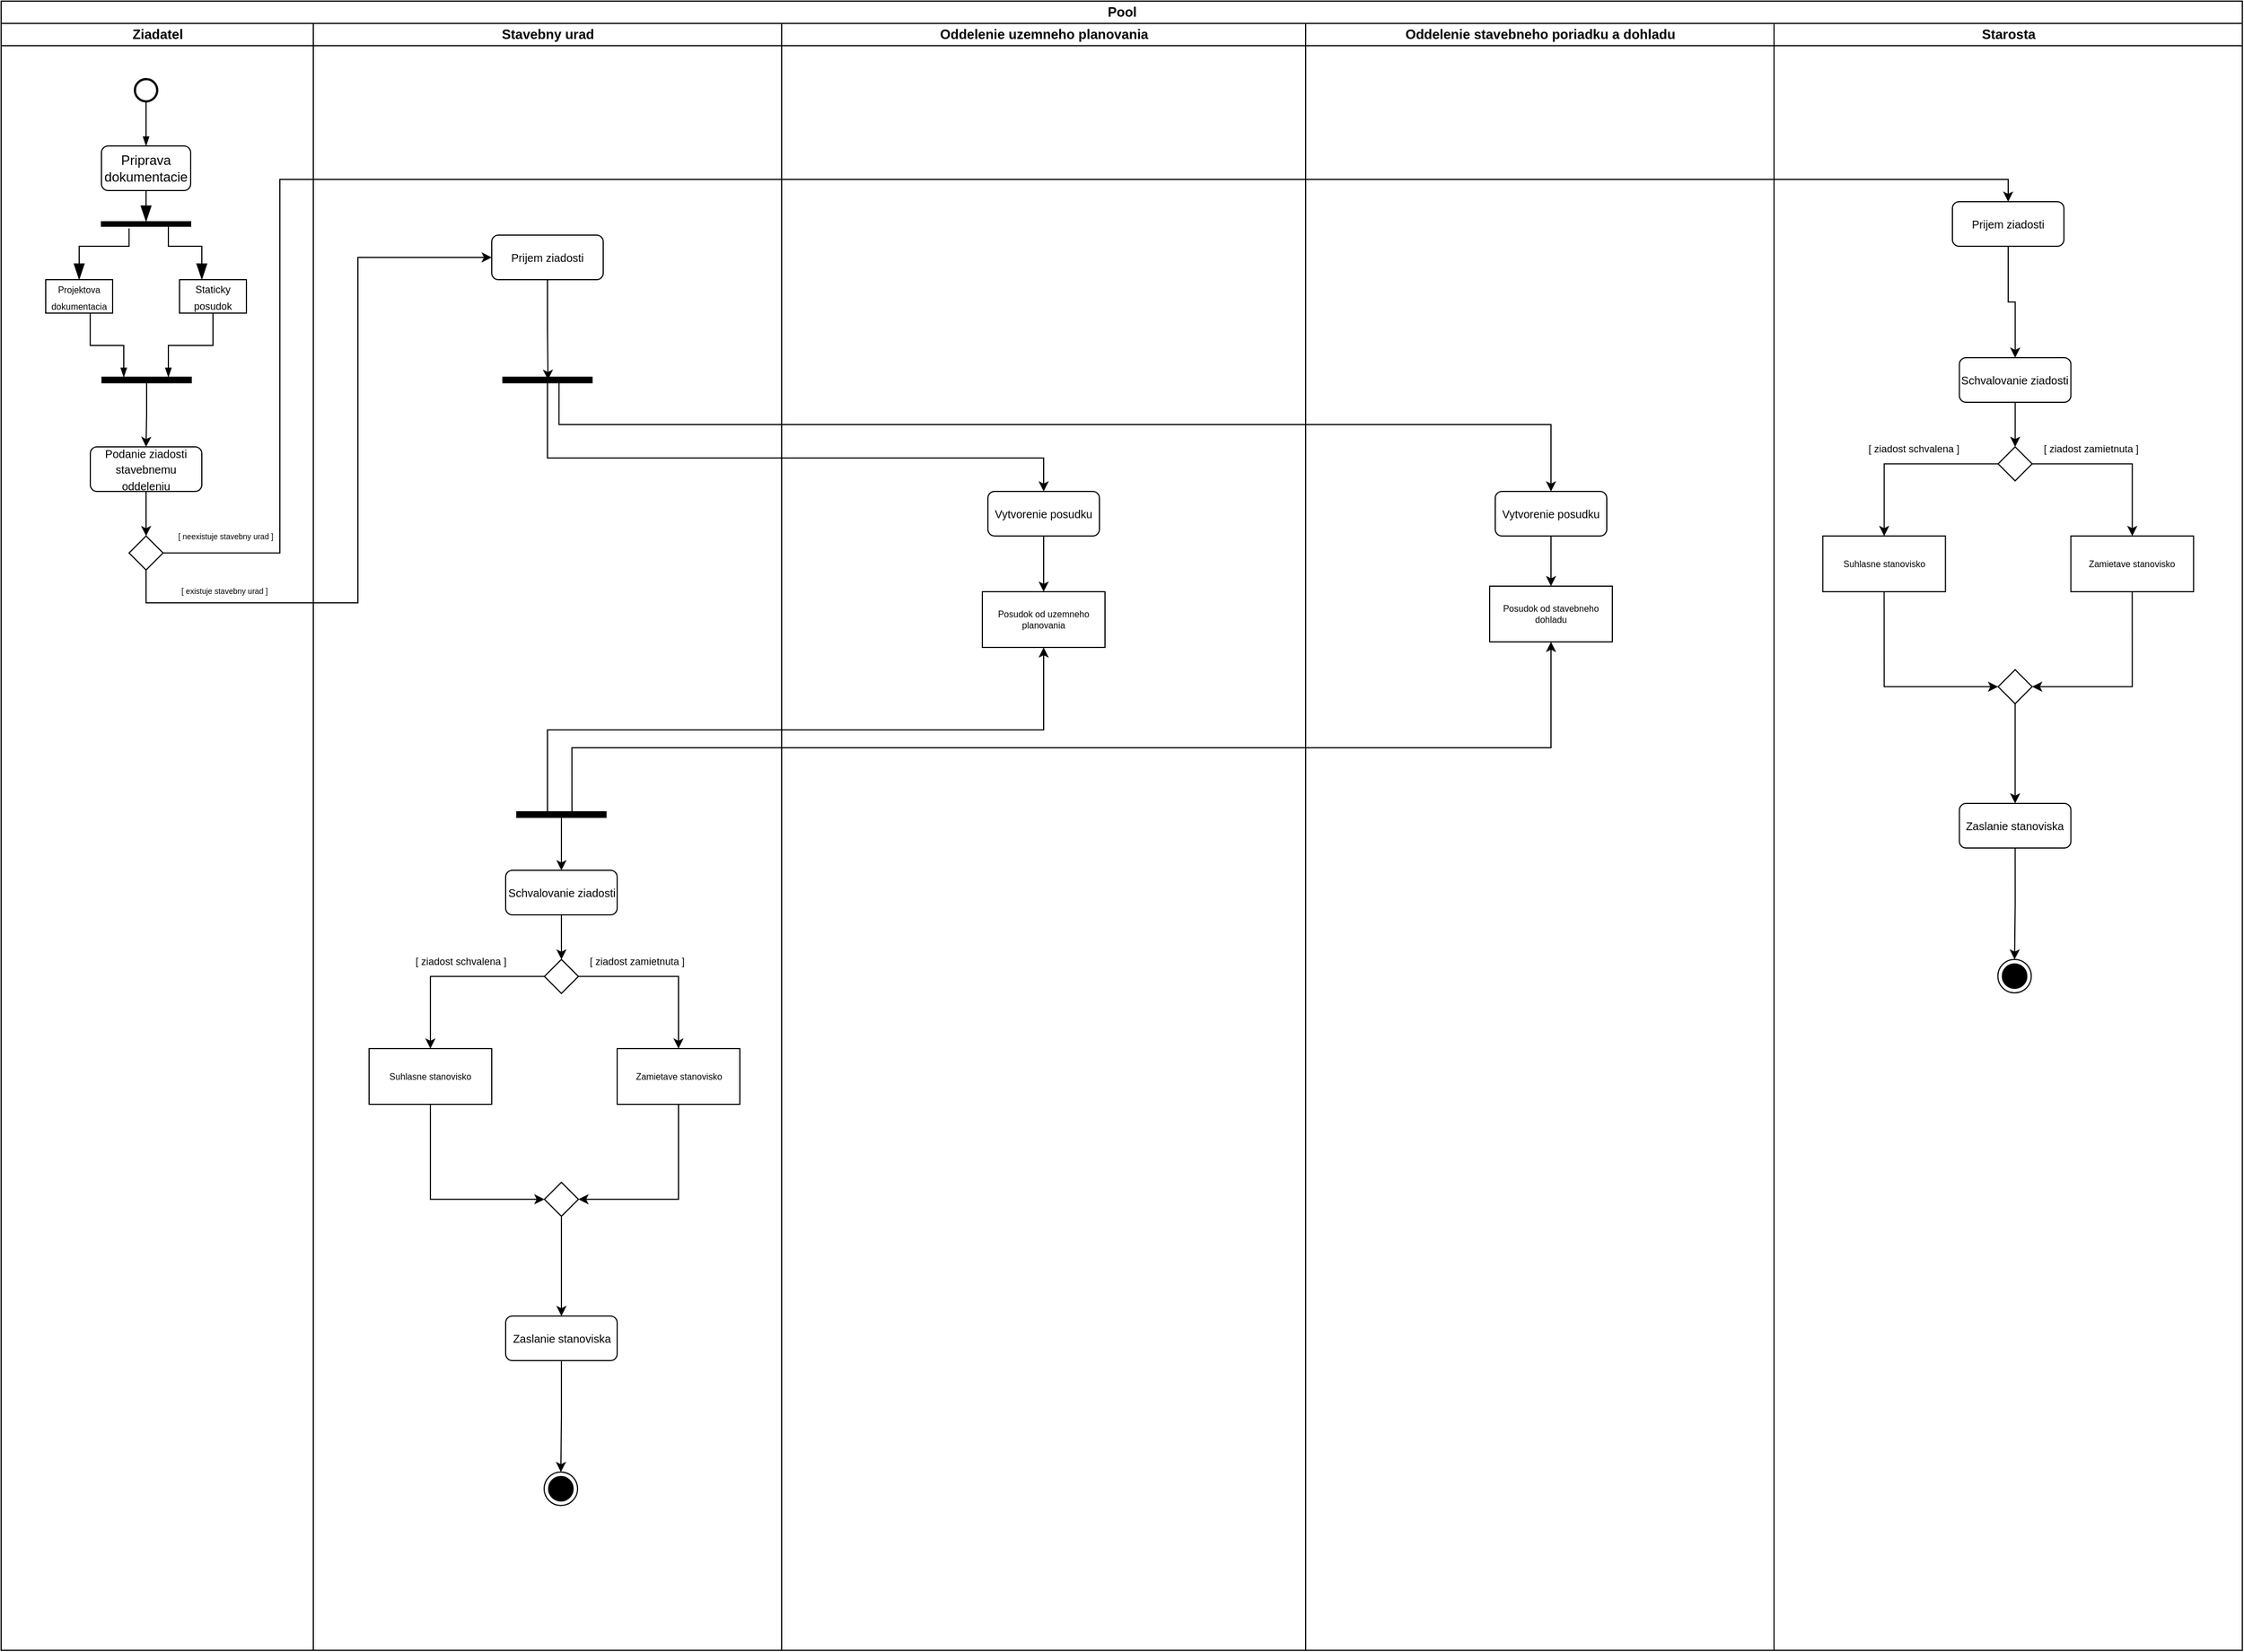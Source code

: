 <mxfile version="28.2.5">
  <diagram name="Page-1" id="DD_ySWD9dGtuHuGgC3ki">
    <mxGraphModel dx="2076" dy="1431" grid="1" gridSize="10" guides="1" tooltips="1" connect="1" arrows="1" fold="1" page="1" pageScale="1" pageWidth="2000" pageHeight="1500" math="0" shadow="0">
      <root>
        <mxCell id="0" />
        <mxCell id="1" parent="0" />
        <mxCell id="kcIOKgrJd5vK_RKIJDVl-8" value="Pool" style="swimlane;childLayout=stackLayout;resizeParent=1;resizeParentMax=0;startSize=20;html=1;" vertex="1" parent="1">
          <mxGeometry x="480" y="200" width="2010" height="1480" as="geometry" />
        </mxCell>
        <mxCell id="kcIOKgrJd5vK_RKIJDVl-9" value="Ziadatel" style="swimlane;startSize=20;html=1;" vertex="1" parent="kcIOKgrJd5vK_RKIJDVl-8">
          <mxGeometry y="20" width="280" height="1460" as="geometry" />
        </mxCell>
        <mxCell id="kcIOKgrJd5vK_RKIJDVl-12" value="" style="strokeWidth=2;html=1;shape=mxgraph.flowchart.start_2;whiteSpace=wrap;fillColor=light-dark(#FFFFFF,#000000);" vertex="1" parent="kcIOKgrJd5vK_RKIJDVl-9">
          <mxGeometry x="120" y="50" width="20" height="20" as="geometry" />
        </mxCell>
        <mxCell id="kcIOKgrJd5vK_RKIJDVl-13" value="Priprava dokumentacie" style="rounded=1;whiteSpace=wrap;html=1;" vertex="1" parent="kcIOKgrJd5vK_RKIJDVl-9">
          <mxGeometry x="90" y="110" width="80" height="40" as="geometry" />
        </mxCell>
        <mxCell id="kcIOKgrJd5vK_RKIJDVl-16" value="&lt;font style=&quot;font-size: 8px;&quot;&gt;Projektova dokumentacia&lt;/font&gt;" style="rounded=0;whiteSpace=wrap;html=1;" vertex="1" parent="kcIOKgrJd5vK_RKIJDVl-9">
          <mxGeometry x="40" y="230" width="60" height="30" as="geometry" />
        </mxCell>
        <mxCell id="kcIOKgrJd5vK_RKIJDVl-17" value="&lt;font style=&quot;font-size: 9px;&quot;&gt;Staticky posudok&lt;/font&gt;" style="rounded=0;whiteSpace=wrap;html=1;" vertex="1" parent="kcIOKgrJd5vK_RKIJDVl-9">
          <mxGeometry x="160" y="230" width="60" height="30" as="geometry" />
        </mxCell>
        <mxCell id="kcIOKgrJd5vK_RKIJDVl-18" value="" style="endArrow=blockThin;html=1;rounded=0;endFill=1;" edge="1" parent="kcIOKgrJd5vK_RKIJDVl-9" source="kcIOKgrJd5vK_RKIJDVl-12" target="kcIOKgrJd5vK_RKIJDVl-13">
          <mxGeometry width="50" height="50" relative="1" as="geometry">
            <mxPoint x="170" y="70" as="sourcePoint" />
            <mxPoint x="270" y="120" as="targetPoint" />
          </mxGeometry>
        </mxCell>
        <mxCell id="kcIOKgrJd5vK_RKIJDVl-24" value="" style="shape=rect;html=1;fillColor=strokeColor;verticalLabelPosition=bottom;verticalAlignment=top;rotation=90;strokeWidth=1;" vertex="1" parent="kcIOKgrJd5vK_RKIJDVl-9">
          <mxGeometry x="128" y="140" width="4" height="80" as="geometry" />
        </mxCell>
        <mxCell id="kcIOKgrJd5vK_RKIJDVl-29" value="" style="edgeStyle=elbowEdgeStyle;html=1;elbow=vertical;endArrow=blockThin;rounded=0;strokeWidth=1;endSize=12;exitX=1.508;exitY=0.691;exitDx=0;exitDy=0;exitPerimeter=0;endFill=1;" edge="1" source="kcIOKgrJd5vK_RKIJDVl-24" parent="kcIOKgrJd5vK_RKIJDVl-9" target="kcIOKgrJd5vK_RKIJDVl-16">
          <mxGeometry relative="1" as="geometry">
            <mxPoint x="340" y="240" as="targetPoint" />
            <mxPoint x="120" y="200" as="sourcePoint" />
            <Array as="points">
              <mxPoint x="70" y="200" />
            </Array>
          </mxGeometry>
        </mxCell>
        <mxCell id="kcIOKgrJd5vK_RKIJDVl-25" value="" style="edgeStyle=elbowEdgeStyle;html=1;elbow=horizontal;endArrow=none;rounded=0;startArrow=blockThin;strokeWidth=1;startSize=12;exitX=0;exitY=0.5;exitDx=0;exitDy=0;startFill=1;" edge="1" source="kcIOKgrJd5vK_RKIJDVl-24" parent="kcIOKgrJd5vK_RKIJDVl-9" target="kcIOKgrJd5vK_RKIJDVl-13">
          <mxGeometry relative="1" as="geometry">
            <mxPoint x="140" y="210" as="targetPoint" />
          </mxGeometry>
        </mxCell>
        <mxCell id="kcIOKgrJd5vK_RKIJDVl-28" value="" style="edgeStyle=elbowEdgeStyle;html=1;elbow=vertical;endArrow=blockThin;rounded=0;strokeWidth=1;endSize=12;exitX=0;exitY=0.25;exitDx=0;exitDy=0;endFill=1;" edge="1" source="kcIOKgrJd5vK_RKIJDVl-24" parent="kcIOKgrJd5vK_RKIJDVl-9" target="kcIOKgrJd5vK_RKIJDVl-17">
          <mxGeometry relative="1" as="geometry">
            <mxPoint x="340" y="220" as="targetPoint" />
            <mxPoint x="130" y="200" as="sourcePoint" />
            <Array as="points">
              <mxPoint x="180" y="200" />
            </Array>
          </mxGeometry>
        </mxCell>
        <mxCell id="kcIOKgrJd5vK_RKIJDVl-32" value="" style="edgeStyle=orthogonalEdgeStyle;rounded=0;orthogonalLoop=1;jettySize=auto;html=1;entryX=0.665;entryY=0.984;entryDx=0;entryDy=0;entryPerimeter=0;endArrow=none;endFill=0;startArrow=blockThin;startFill=1;" edge="1" parent="kcIOKgrJd5vK_RKIJDVl-9" source="kcIOKgrJd5vK_RKIJDVl-31" target="kcIOKgrJd5vK_RKIJDVl-16">
          <mxGeometry relative="1" as="geometry">
            <Array as="points">
              <mxPoint x="110" y="289" />
              <mxPoint x="80" y="289" />
            </Array>
          </mxGeometry>
        </mxCell>
        <mxCell id="kcIOKgrJd5vK_RKIJDVl-33" value="" style="edgeStyle=orthogonalEdgeStyle;rounded=0;orthogonalLoop=1;jettySize=auto;html=1;endArrow=none;endFill=0;startArrow=blockThin;startFill=1;" edge="1" parent="kcIOKgrJd5vK_RKIJDVl-9" source="kcIOKgrJd5vK_RKIJDVl-31" target="kcIOKgrJd5vK_RKIJDVl-17">
          <mxGeometry relative="1" as="geometry">
            <Array as="points">
              <mxPoint x="150" y="289" />
              <mxPoint x="190" y="289" />
            </Array>
          </mxGeometry>
        </mxCell>
        <mxCell id="kcIOKgrJd5vK_RKIJDVl-39" value="" style="edgeStyle=orthogonalEdgeStyle;rounded=0;orthogonalLoop=1;jettySize=auto;html=1;" edge="1" parent="kcIOKgrJd5vK_RKIJDVl-9" source="kcIOKgrJd5vK_RKIJDVl-31" target="kcIOKgrJd5vK_RKIJDVl-34">
          <mxGeometry relative="1" as="geometry" />
        </mxCell>
        <mxCell id="kcIOKgrJd5vK_RKIJDVl-31" value="" style="html=1;points=[];perimeter=orthogonalPerimeter;fillColor=strokeColor;rotation=90;" vertex="1" parent="kcIOKgrJd5vK_RKIJDVl-9">
          <mxGeometry x="128" y="280" width="5" height="80" as="geometry" />
        </mxCell>
        <mxCell id="kcIOKgrJd5vK_RKIJDVl-37" value="" style="edgeStyle=orthogonalEdgeStyle;rounded=0;orthogonalLoop=1;jettySize=auto;html=1;" edge="1" parent="kcIOKgrJd5vK_RKIJDVl-9" source="kcIOKgrJd5vK_RKIJDVl-34" target="kcIOKgrJd5vK_RKIJDVl-35">
          <mxGeometry relative="1" as="geometry" />
        </mxCell>
        <mxCell id="kcIOKgrJd5vK_RKIJDVl-34" value="&lt;font size=&quot;1&quot;&gt;Podanie ziadosti stavebnemu oddeleniu&lt;/font&gt;" style="rounded=1;whiteSpace=wrap;html=1;" vertex="1" parent="kcIOKgrJd5vK_RKIJDVl-9">
          <mxGeometry x="80" y="380" width="100" height="40" as="geometry" />
        </mxCell>
        <mxCell id="kcIOKgrJd5vK_RKIJDVl-35" value="" style="rhombus;whiteSpace=wrap;html=1;" vertex="1" parent="kcIOKgrJd5vK_RKIJDVl-9">
          <mxGeometry x="114.75" y="460" width="30.5" height="30.5" as="geometry" />
        </mxCell>
        <mxCell id="kcIOKgrJd5vK_RKIJDVl-10" value="Stavebny urad" style="swimlane;startSize=20;html=1;" vertex="1" parent="kcIOKgrJd5vK_RKIJDVl-8">
          <mxGeometry x="280" y="20" width="420" height="1460" as="geometry" />
        </mxCell>
        <mxCell id="kcIOKgrJd5vK_RKIJDVl-47" value="&lt;font size=&quot;1&quot;&gt;Prijem ziadosti&lt;/font&gt;" style="rounded=1;whiteSpace=wrap;html=1;" vertex="1" parent="kcIOKgrJd5vK_RKIJDVl-10">
          <mxGeometry x="160" y="190" width="100" height="40" as="geometry" />
        </mxCell>
        <mxCell id="kcIOKgrJd5vK_RKIJDVl-55" value="" style="html=1;points=[];perimeter=orthogonalPerimeter;fillColor=strokeColor;rotation=90;" vertex="1" parent="kcIOKgrJd5vK_RKIJDVl-10">
          <mxGeometry x="207.5" y="280" width="5" height="80" as="geometry" />
        </mxCell>
        <mxCell id="kcIOKgrJd5vK_RKIJDVl-57" style="edgeStyle=orthogonalEdgeStyle;rounded=0;orthogonalLoop=1;jettySize=auto;html=1;exitX=0.5;exitY=1;exitDx=0;exitDy=0;entryX=0.459;entryY=0.494;entryDx=0;entryDy=0;entryPerimeter=0;" edge="1" parent="kcIOKgrJd5vK_RKIJDVl-10" source="kcIOKgrJd5vK_RKIJDVl-47" target="kcIOKgrJd5vK_RKIJDVl-55">
          <mxGeometry relative="1" as="geometry" />
        </mxCell>
        <mxCell id="kcIOKgrJd5vK_RKIJDVl-75" value="" style="edgeStyle=orthogonalEdgeStyle;rounded=0;orthogonalLoop=1;jettySize=auto;html=1;" edge="1" parent="kcIOKgrJd5vK_RKIJDVl-10" source="kcIOKgrJd5vK_RKIJDVl-69" target="kcIOKgrJd5vK_RKIJDVl-74">
          <mxGeometry relative="1" as="geometry" />
        </mxCell>
        <mxCell id="kcIOKgrJd5vK_RKIJDVl-69" value="" style="html=1;points=[];perimeter=orthogonalPerimeter;fillColor=strokeColor;rotation=90;" vertex="1" parent="kcIOKgrJd5vK_RKIJDVl-10">
          <mxGeometry x="220" y="670" width="5" height="80" as="geometry" />
        </mxCell>
        <mxCell id="kcIOKgrJd5vK_RKIJDVl-77" value="" style="edgeStyle=orthogonalEdgeStyle;rounded=0;orthogonalLoop=1;jettySize=auto;html=1;" edge="1" parent="kcIOKgrJd5vK_RKIJDVl-10" source="kcIOKgrJd5vK_RKIJDVl-74" target="kcIOKgrJd5vK_RKIJDVl-76">
          <mxGeometry relative="1" as="geometry" />
        </mxCell>
        <mxCell id="kcIOKgrJd5vK_RKIJDVl-74" value="&lt;font size=&quot;1&quot;&gt;Schvalovanie ziadosti&lt;/font&gt;" style="rounded=1;whiteSpace=wrap;html=1;" vertex="1" parent="kcIOKgrJd5vK_RKIJDVl-10">
          <mxGeometry x="172.5" y="760" width="100" height="40" as="geometry" />
        </mxCell>
        <mxCell id="kcIOKgrJd5vK_RKIJDVl-81" value="" style="edgeStyle=orthogonalEdgeStyle;rounded=0;orthogonalLoop=1;jettySize=auto;html=1;" edge="1" parent="kcIOKgrJd5vK_RKIJDVl-10" source="kcIOKgrJd5vK_RKIJDVl-76" target="kcIOKgrJd5vK_RKIJDVl-78">
          <mxGeometry relative="1" as="geometry">
            <mxPoint x="222.5" y="965.75" as="targetPoint" />
          </mxGeometry>
        </mxCell>
        <mxCell id="kcIOKgrJd5vK_RKIJDVl-83" value="&lt;font style=&quot;font-size: 9px;&quot;&gt;[ ziadost schvalena ]&lt;/font&gt;" style="edgeLabel;html=1;align=center;verticalAlign=middle;resizable=0;points=[];" vertex="1" connectable="0" parent="kcIOKgrJd5vK_RKIJDVl-81">
          <mxGeometry x="-0.092" y="-3" relative="1" as="geometry">
            <mxPoint y="-12" as="offset" />
          </mxGeometry>
        </mxCell>
        <mxCell id="kcIOKgrJd5vK_RKIJDVl-82" style="edgeStyle=orthogonalEdgeStyle;rounded=0;orthogonalLoop=1;jettySize=auto;html=1;exitX=1;exitY=0.5;exitDx=0;exitDy=0;" edge="1" parent="kcIOKgrJd5vK_RKIJDVl-10" source="kcIOKgrJd5vK_RKIJDVl-76" target="kcIOKgrJd5vK_RKIJDVl-79">
          <mxGeometry relative="1" as="geometry" />
        </mxCell>
        <mxCell id="kcIOKgrJd5vK_RKIJDVl-84" value="&lt;font style=&quot;font-size: 9px;&quot;&gt;[ ziadost zamietnuta ]&lt;/font&gt;" style="edgeLabel;html=1;align=center;verticalAlign=middle;resizable=0;points=[];" vertex="1" connectable="0" parent="kcIOKgrJd5vK_RKIJDVl-82">
          <mxGeometry x="-0.552" relative="1" as="geometry">
            <mxPoint x="18" y="-15" as="offset" />
          </mxGeometry>
        </mxCell>
        <mxCell id="kcIOKgrJd5vK_RKIJDVl-76" value="" style="rhombus;whiteSpace=wrap;html=1;" vertex="1" parent="kcIOKgrJd5vK_RKIJDVl-10">
          <mxGeometry x="207.25" y="840" width="30.5" height="30.5" as="geometry" />
        </mxCell>
        <mxCell id="kcIOKgrJd5vK_RKIJDVl-87" style="edgeStyle=orthogonalEdgeStyle;rounded=0;orthogonalLoop=1;jettySize=auto;html=1;exitX=0.5;exitY=1;exitDx=0;exitDy=0;entryX=0;entryY=0.5;entryDx=0;entryDy=0;" edge="1" parent="kcIOKgrJd5vK_RKIJDVl-10" source="kcIOKgrJd5vK_RKIJDVl-78" target="kcIOKgrJd5vK_RKIJDVl-85">
          <mxGeometry relative="1" as="geometry" />
        </mxCell>
        <mxCell id="kcIOKgrJd5vK_RKIJDVl-78" value="Suhlasne stanovisko" style="rounded=0;whiteSpace=wrap;html=1;fontSize=8;" vertex="1" parent="kcIOKgrJd5vK_RKIJDVl-10">
          <mxGeometry x="50" y="920" width="110" height="50" as="geometry" />
        </mxCell>
        <mxCell id="kcIOKgrJd5vK_RKIJDVl-86" style="edgeStyle=orthogonalEdgeStyle;rounded=0;orthogonalLoop=1;jettySize=auto;html=1;exitX=0.5;exitY=1;exitDx=0;exitDy=0;entryX=1;entryY=0.5;entryDx=0;entryDy=0;" edge="1" parent="kcIOKgrJd5vK_RKIJDVl-10" source="kcIOKgrJd5vK_RKIJDVl-79" target="kcIOKgrJd5vK_RKIJDVl-85">
          <mxGeometry relative="1" as="geometry" />
        </mxCell>
        <mxCell id="kcIOKgrJd5vK_RKIJDVl-79" value="Zamietave stanovisko" style="rounded=0;whiteSpace=wrap;html=1;fontSize=8;" vertex="1" parent="kcIOKgrJd5vK_RKIJDVl-10">
          <mxGeometry x="272.5" y="920" width="110" height="50" as="geometry" />
        </mxCell>
        <mxCell id="kcIOKgrJd5vK_RKIJDVl-89" style="edgeStyle=orthogonalEdgeStyle;rounded=0;orthogonalLoop=1;jettySize=auto;html=1;exitX=0.5;exitY=1;exitDx=0;exitDy=0;" edge="1" parent="kcIOKgrJd5vK_RKIJDVl-10" source="kcIOKgrJd5vK_RKIJDVl-85" target="kcIOKgrJd5vK_RKIJDVl-90">
          <mxGeometry relative="1" as="geometry">
            <mxPoint x="225" y="1180" as="targetPoint" />
          </mxGeometry>
        </mxCell>
        <mxCell id="kcIOKgrJd5vK_RKIJDVl-85" value="" style="rhombus;whiteSpace=wrap;html=1;" vertex="1" parent="kcIOKgrJd5vK_RKIJDVl-10">
          <mxGeometry x="207.25" y="1040" width="30.5" height="30.5" as="geometry" />
        </mxCell>
        <mxCell id="kcIOKgrJd5vK_RKIJDVl-92" style="edgeStyle=orthogonalEdgeStyle;rounded=0;orthogonalLoop=1;jettySize=auto;html=1;exitX=0.5;exitY=1;exitDx=0;exitDy=0;" edge="1" parent="kcIOKgrJd5vK_RKIJDVl-10" source="kcIOKgrJd5vK_RKIJDVl-90" target="kcIOKgrJd5vK_RKIJDVl-91">
          <mxGeometry relative="1" as="geometry" />
        </mxCell>
        <mxCell id="kcIOKgrJd5vK_RKIJDVl-90" value="&lt;font size=&quot;1&quot;&gt;Zaslanie stanoviska&lt;/font&gt;" style="rounded=1;whiteSpace=wrap;html=1;" vertex="1" parent="kcIOKgrJd5vK_RKIJDVl-10">
          <mxGeometry x="172.5" y="1160" width="100" height="40" as="geometry" />
        </mxCell>
        <mxCell id="kcIOKgrJd5vK_RKIJDVl-91" value="" style="ellipse;html=1;shape=endState;fillColor=strokeColor;" vertex="1" parent="kcIOKgrJd5vK_RKIJDVl-10">
          <mxGeometry x="207" y="1300" width="30" height="30" as="geometry" />
        </mxCell>
        <mxCell id="kcIOKgrJd5vK_RKIJDVl-11" value="Oddelenie uzemneho planovania" style="swimlane;startSize=20;html=1;" vertex="1" parent="kcIOKgrJd5vK_RKIJDVl-8">
          <mxGeometry x="700" y="20" width="470" height="1460" as="geometry" />
        </mxCell>
        <mxCell id="kcIOKgrJd5vK_RKIJDVl-68" style="edgeStyle=orthogonalEdgeStyle;rounded=0;orthogonalLoop=1;jettySize=auto;html=1;exitX=0.5;exitY=1;exitDx=0;exitDy=0;" edge="1" parent="kcIOKgrJd5vK_RKIJDVl-11" source="kcIOKgrJd5vK_RKIJDVl-58" target="kcIOKgrJd5vK_RKIJDVl-65">
          <mxGeometry relative="1" as="geometry" />
        </mxCell>
        <mxCell id="kcIOKgrJd5vK_RKIJDVl-58" value="&lt;font size=&quot;1&quot;&gt;Vytvorenie posudku&lt;/font&gt;" style="rounded=1;whiteSpace=wrap;html=1;" vertex="1" parent="kcIOKgrJd5vK_RKIJDVl-11">
          <mxGeometry x="185" y="420" width="100" height="40" as="geometry" />
        </mxCell>
        <mxCell id="kcIOKgrJd5vK_RKIJDVl-65" value="Posudok od uzemneho planovania" style="rounded=0;whiteSpace=wrap;html=1;fontSize=8;" vertex="1" parent="kcIOKgrJd5vK_RKIJDVl-11">
          <mxGeometry x="180" y="510" width="110" height="50" as="geometry" />
        </mxCell>
        <mxCell id="kcIOKgrJd5vK_RKIJDVl-40" value="Oddelenie stavebneho poriadku a dohladu" style="swimlane;startSize=20;html=1;" vertex="1" parent="kcIOKgrJd5vK_RKIJDVl-8">
          <mxGeometry x="1170" y="20" width="420" height="1460" as="geometry" />
        </mxCell>
        <mxCell id="kcIOKgrJd5vK_RKIJDVl-67" value="" style="edgeStyle=orthogonalEdgeStyle;rounded=0;orthogonalLoop=1;jettySize=auto;html=1;" edge="1" parent="kcIOKgrJd5vK_RKIJDVl-40" source="kcIOKgrJd5vK_RKIJDVl-59" target="kcIOKgrJd5vK_RKIJDVl-66">
          <mxGeometry relative="1" as="geometry" />
        </mxCell>
        <mxCell id="kcIOKgrJd5vK_RKIJDVl-59" value="&lt;font size=&quot;1&quot;&gt;Vytvorenie posudku&lt;/font&gt;" style="rounded=1;whiteSpace=wrap;html=1;" vertex="1" parent="kcIOKgrJd5vK_RKIJDVl-40">
          <mxGeometry x="170" y="420" width="100" height="40" as="geometry" />
        </mxCell>
        <mxCell id="kcIOKgrJd5vK_RKIJDVl-66" value="Posudok od stavebneho dohladu" style="rounded=0;whiteSpace=wrap;html=1;fontSize=8;" vertex="1" parent="kcIOKgrJd5vK_RKIJDVl-40">
          <mxGeometry x="165" y="505" width="110" height="50" as="geometry" />
        </mxCell>
        <mxCell id="kcIOKgrJd5vK_RKIJDVl-41" value="Starosta" style="swimlane;startSize=20;html=1;" vertex="1" parent="kcIOKgrJd5vK_RKIJDVl-8">
          <mxGeometry x="1590" y="20" width="420" height="1460" as="geometry" />
        </mxCell>
        <mxCell id="kcIOKgrJd5vK_RKIJDVl-141" style="edgeStyle=orthogonalEdgeStyle;rounded=0;orthogonalLoop=1;jettySize=auto;html=1;exitX=0.5;exitY=1;exitDx=0;exitDy=0;" edge="1" parent="kcIOKgrJd5vK_RKIJDVl-41" source="kcIOKgrJd5vK_RKIJDVl-53" target="kcIOKgrJd5vK_RKIJDVl-126">
          <mxGeometry relative="1" as="geometry" />
        </mxCell>
        <mxCell id="kcIOKgrJd5vK_RKIJDVl-53" value="&lt;font size=&quot;1&quot;&gt;Prijem ziadosti&lt;/font&gt;" style="rounded=1;whiteSpace=wrap;html=1;" vertex="1" parent="kcIOKgrJd5vK_RKIJDVl-41">
          <mxGeometry x="160" y="160" width="100" height="40" as="geometry" />
        </mxCell>
        <mxCell id="kcIOKgrJd5vK_RKIJDVl-125" value="" style="edgeStyle=orthogonalEdgeStyle;rounded=0;orthogonalLoop=1;jettySize=auto;html=1;" edge="1" source="kcIOKgrJd5vK_RKIJDVl-126" target="kcIOKgrJd5vK_RKIJDVl-131" parent="kcIOKgrJd5vK_RKIJDVl-41">
          <mxGeometry relative="1" as="geometry" />
        </mxCell>
        <mxCell id="kcIOKgrJd5vK_RKIJDVl-126" value="&lt;font size=&quot;1&quot;&gt;Schvalovanie ziadosti&lt;/font&gt;" style="rounded=1;whiteSpace=wrap;html=1;" vertex="1" parent="kcIOKgrJd5vK_RKIJDVl-41">
          <mxGeometry x="166.25" y="300" width="100" height="40" as="geometry" />
        </mxCell>
        <mxCell id="kcIOKgrJd5vK_RKIJDVl-127" value="" style="edgeStyle=orthogonalEdgeStyle;rounded=0;orthogonalLoop=1;jettySize=auto;html=1;" edge="1" source="kcIOKgrJd5vK_RKIJDVl-131" target="kcIOKgrJd5vK_RKIJDVl-133" parent="kcIOKgrJd5vK_RKIJDVl-41">
          <mxGeometry relative="1" as="geometry">
            <mxPoint x="216.25" y="505.75" as="targetPoint" />
          </mxGeometry>
        </mxCell>
        <mxCell id="kcIOKgrJd5vK_RKIJDVl-128" value="&lt;font style=&quot;font-size: 9px;&quot;&gt;[ ziadost schvalena ]&lt;/font&gt;" style="edgeLabel;html=1;align=center;verticalAlign=middle;resizable=0;points=[];" vertex="1" connectable="0" parent="kcIOKgrJd5vK_RKIJDVl-127">
          <mxGeometry x="-0.092" y="-3" relative="1" as="geometry">
            <mxPoint y="-12" as="offset" />
          </mxGeometry>
        </mxCell>
        <mxCell id="kcIOKgrJd5vK_RKIJDVl-129" style="edgeStyle=orthogonalEdgeStyle;rounded=0;orthogonalLoop=1;jettySize=auto;html=1;exitX=1;exitY=0.5;exitDx=0;exitDy=0;" edge="1" source="kcIOKgrJd5vK_RKIJDVl-131" target="kcIOKgrJd5vK_RKIJDVl-135" parent="kcIOKgrJd5vK_RKIJDVl-41">
          <mxGeometry relative="1" as="geometry" />
        </mxCell>
        <mxCell id="kcIOKgrJd5vK_RKIJDVl-130" value="&lt;font style=&quot;font-size: 9px;&quot;&gt;[ ziadost zamietnuta ]&lt;/font&gt;" style="edgeLabel;html=1;align=center;verticalAlign=middle;resizable=0;points=[];" vertex="1" connectable="0" parent="kcIOKgrJd5vK_RKIJDVl-129">
          <mxGeometry x="-0.552" relative="1" as="geometry">
            <mxPoint x="18" y="-15" as="offset" />
          </mxGeometry>
        </mxCell>
        <mxCell id="kcIOKgrJd5vK_RKIJDVl-131" value="" style="rhombus;whiteSpace=wrap;html=1;" vertex="1" parent="kcIOKgrJd5vK_RKIJDVl-41">
          <mxGeometry x="201" y="380" width="30.5" height="30.5" as="geometry" />
        </mxCell>
        <mxCell id="kcIOKgrJd5vK_RKIJDVl-132" style="edgeStyle=orthogonalEdgeStyle;rounded=0;orthogonalLoop=1;jettySize=auto;html=1;exitX=0.5;exitY=1;exitDx=0;exitDy=0;entryX=0;entryY=0.5;entryDx=0;entryDy=0;" edge="1" source="kcIOKgrJd5vK_RKIJDVl-133" target="kcIOKgrJd5vK_RKIJDVl-137" parent="kcIOKgrJd5vK_RKIJDVl-41">
          <mxGeometry relative="1" as="geometry" />
        </mxCell>
        <mxCell id="kcIOKgrJd5vK_RKIJDVl-133" value="Suhlasne stanovisko" style="rounded=0;whiteSpace=wrap;html=1;fontSize=8;" vertex="1" parent="kcIOKgrJd5vK_RKIJDVl-41">
          <mxGeometry x="43.75" y="460" width="110" height="50" as="geometry" />
        </mxCell>
        <mxCell id="kcIOKgrJd5vK_RKIJDVl-134" style="edgeStyle=orthogonalEdgeStyle;rounded=0;orthogonalLoop=1;jettySize=auto;html=1;exitX=0.5;exitY=1;exitDx=0;exitDy=0;entryX=1;entryY=0.5;entryDx=0;entryDy=0;" edge="1" source="kcIOKgrJd5vK_RKIJDVl-135" target="kcIOKgrJd5vK_RKIJDVl-137" parent="kcIOKgrJd5vK_RKIJDVl-41">
          <mxGeometry relative="1" as="geometry" />
        </mxCell>
        <mxCell id="kcIOKgrJd5vK_RKIJDVl-135" value="Zamietave stanovisko" style="rounded=0;whiteSpace=wrap;html=1;fontSize=8;" vertex="1" parent="kcIOKgrJd5vK_RKIJDVl-41">
          <mxGeometry x="266.25" y="460" width="110" height="50" as="geometry" />
        </mxCell>
        <mxCell id="kcIOKgrJd5vK_RKIJDVl-136" style="edgeStyle=orthogonalEdgeStyle;rounded=0;orthogonalLoop=1;jettySize=auto;html=1;exitX=0.5;exitY=1;exitDx=0;exitDy=0;" edge="1" source="kcIOKgrJd5vK_RKIJDVl-137" target="kcIOKgrJd5vK_RKIJDVl-139" parent="kcIOKgrJd5vK_RKIJDVl-41">
          <mxGeometry relative="1" as="geometry">
            <mxPoint x="218.75" y="720" as="targetPoint" />
          </mxGeometry>
        </mxCell>
        <mxCell id="kcIOKgrJd5vK_RKIJDVl-137" value="" style="rhombus;whiteSpace=wrap;html=1;" vertex="1" parent="kcIOKgrJd5vK_RKIJDVl-41">
          <mxGeometry x="201" y="580" width="30.5" height="30.5" as="geometry" />
        </mxCell>
        <mxCell id="kcIOKgrJd5vK_RKIJDVl-138" style="edgeStyle=orthogonalEdgeStyle;rounded=0;orthogonalLoop=1;jettySize=auto;html=1;exitX=0.5;exitY=1;exitDx=0;exitDy=0;" edge="1" source="kcIOKgrJd5vK_RKIJDVl-139" target="kcIOKgrJd5vK_RKIJDVl-140" parent="kcIOKgrJd5vK_RKIJDVl-41">
          <mxGeometry relative="1" as="geometry" />
        </mxCell>
        <mxCell id="kcIOKgrJd5vK_RKIJDVl-139" value="&lt;font size=&quot;1&quot;&gt;Zaslanie stanoviska&lt;/font&gt;" style="rounded=1;whiteSpace=wrap;html=1;" vertex="1" parent="kcIOKgrJd5vK_RKIJDVl-41">
          <mxGeometry x="166.25" y="700" width="100" height="40" as="geometry" />
        </mxCell>
        <mxCell id="kcIOKgrJd5vK_RKIJDVl-140" value="" style="ellipse;html=1;shape=endState;fillColor=strokeColor;" vertex="1" parent="kcIOKgrJd5vK_RKIJDVl-41">
          <mxGeometry x="200.75" y="840" width="30" height="30" as="geometry" />
        </mxCell>
        <mxCell id="kcIOKgrJd5vK_RKIJDVl-50" style="edgeStyle=orthogonalEdgeStyle;rounded=0;orthogonalLoop=1;jettySize=auto;html=1;exitX=0.5;exitY=1;exitDx=0;exitDy=0;" edge="1" parent="kcIOKgrJd5vK_RKIJDVl-8" source="kcIOKgrJd5vK_RKIJDVl-35" target="kcIOKgrJd5vK_RKIJDVl-47">
          <mxGeometry relative="1" as="geometry">
            <Array as="points">
              <mxPoint x="130" y="540" />
              <mxPoint x="320" y="540" />
              <mxPoint x="320" y="230" />
            </Array>
          </mxGeometry>
        </mxCell>
        <mxCell id="kcIOKgrJd5vK_RKIJDVl-51" value="[ existuje stavebny urad ]" style="edgeLabel;html=1;align=center;verticalAlign=middle;resizable=0;points=[];fontSize=7;" vertex="1" connectable="0" parent="kcIOKgrJd5vK_RKIJDVl-50">
          <mxGeometry x="-0.866" relative="1" as="geometry">
            <mxPoint x="56" y="-10" as="offset" />
          </mxGeometry>
        </mxCell>
        <mxCell id="kcIOKgrJd5vK_RKIJDVl-52" style="edgeStyle=orthogonalEdgeStyle;rounded=0;orthogonalLoop=1;jettySize=auto;html=1;exitX=1;exitY=0.5;exitDx=0;exitDy=0;" edge="1" parent="kcIOKgrJd5vK_RKIJDVl-8" source="kcIOKgrJd5vK_RKIJDVl-35" target="kcIOKgrJd5vK_RKIJDVl-53">
          <mxGeometry relative="1" as="geometry">
            <mxPoint x="520" y="450" as="targetPoint" />
            <Array as="points">
              <mxPoint x="250" y="495" />
              <mxPoint x="250" y="160" />
              <mxPoint x="1800" y="160" />
            </Array>
          </mxGeometry>
        </mxCell>
        <mxCell id="kcIOKgrJd5vK_RKIJDVl-54" value="[ neexistuje stavebny urad ]" style="edgeLabel;html=1;align=center;verticalAlign=middle;resizable=0;points=[];fontSize=7;" vertex="1" connectable="0" parent="kcIOKgrJd5vK_RKIJDVl-52">
          <mxGeometry x="-0.935" relative="1" as="geometry">
            <mxPoint x="-10" y="-15" as="offset" />
          </mxGeometry>
        </mxCell>
        <mxCell id="kcIOKgrJd5vK_RKIJDVl-63" value="" style="edgeStyle=orthogonalEdgeStyle;rounded=0;orthogonalLoop=1;jettySize=auto;html=1;" edge="1" parent="kcIOKgrJd5vK_RKIJDVl-8" source="kcIOKgrJd5vK_RKIJDVl-55" target="kcIOKgrJd5vK_RKIJDVl-58">
          <mxGeometry relative="1" as="geometry">
            <mxPoint x="872.485" y="407.5" as="targetPoint" />
            <Array as="points">
              <mxPoint x="490" y="410" />
              <mxPoint x="935" y="410" />
            </Array>
          </mxGeometry>
        </mxCell>
        <mxCell id="kcIOKgrJd5vK_RKIJDVl-64" value="" style="edgeStyle=orthogonalEdgeStyle;rounded=0;orthogonalLoop=1;jettySize=auto;html=1;exitX=0.752;exitY=0.371;exitDx=0;exitDy=0;exitPerimeter=0;" edge="1" parent="kcIOKgrJd5vK_RKIJDVl-8" source="kcIOKgrJd5vK_RKIJDVl-55" target="kcIOKgrJd5vK_RKIJDVl-59">
          <mxGeometry relative="1" as="geometry">
            <mxPoint x="500" y="353" as="sourcePoint" />
            <mxPoint x="945" y="450" as="targetPoint" />
            <Array as="points">
              <mxPoint x="500" y="380" />
              <mxPoint x="1390" y="380" />
            </Array>
          </mxGeometry>
        </mxCell>
        <mxCell id="kcIOKgrJd5vK_RKIJDVl-71" value="" style="edgeStyle=orthogonalEdgeStyle;rounded=0;orthogonalLoop=1;jettySize=auto;html=1;exitX=0.068;exitY=0.481;exitDx=0;exitDy=0;exitPerimeter=0;" edge="1" parent="kcIOKgrJd5vK_RKIJDVl-8" source="kcIOKgrJd5vK_RKIJDVl-69" target="kcIOKgrJd5vK_RKIJDVl-65">
          <mxGeometry relative="1" as="geometry">
            <mxPoint x="550" y="690" as="sourcePoint" />
            <mxPoint x="940.0" y="670" as="targetPoint" />
            <Array as="points">
              <mxPoint x="490" y="728" />
              <mxPoint x="490" y="654" />
              <mxPoint x="935" y="654" />
            </Array>
          </mxGeometry>
        </mxCell>
        <mxCell id="kcIOKgrJd5vK_RKIJDVl-72" value="" style="edgeStyle=orthogonalEdgeStyle;rounded=0;orthogonalLoop=1;jettySize=auto;html=1;exitX=0.068;exitY=0.382;exitDx=0;exitDy=0;exitPerimeter=0;" edge="1" parent="kcIOKgrJd5vK_RKIJDVl-8" source="kcIOKgrJd5vK_RKIJDVl-69" target="kcIOKgrJd5vK_RKIJDVl-66">
          <mxGeometry relative="1" as="geometry">
            <mxPoint x="553" y="740" as="sourcePoint" />
            <mxPoint x="945" y="590" as="targetPoint" />
            <Array as="points">
              <mxPoint x="512" y="670" />
              <mxPoint x="1390" y="670" />
            </Array>
          </mxGeometry>
        </mxCell>
      </root>
    </mxGraphModel>
  </diagram>
</mxfile>
